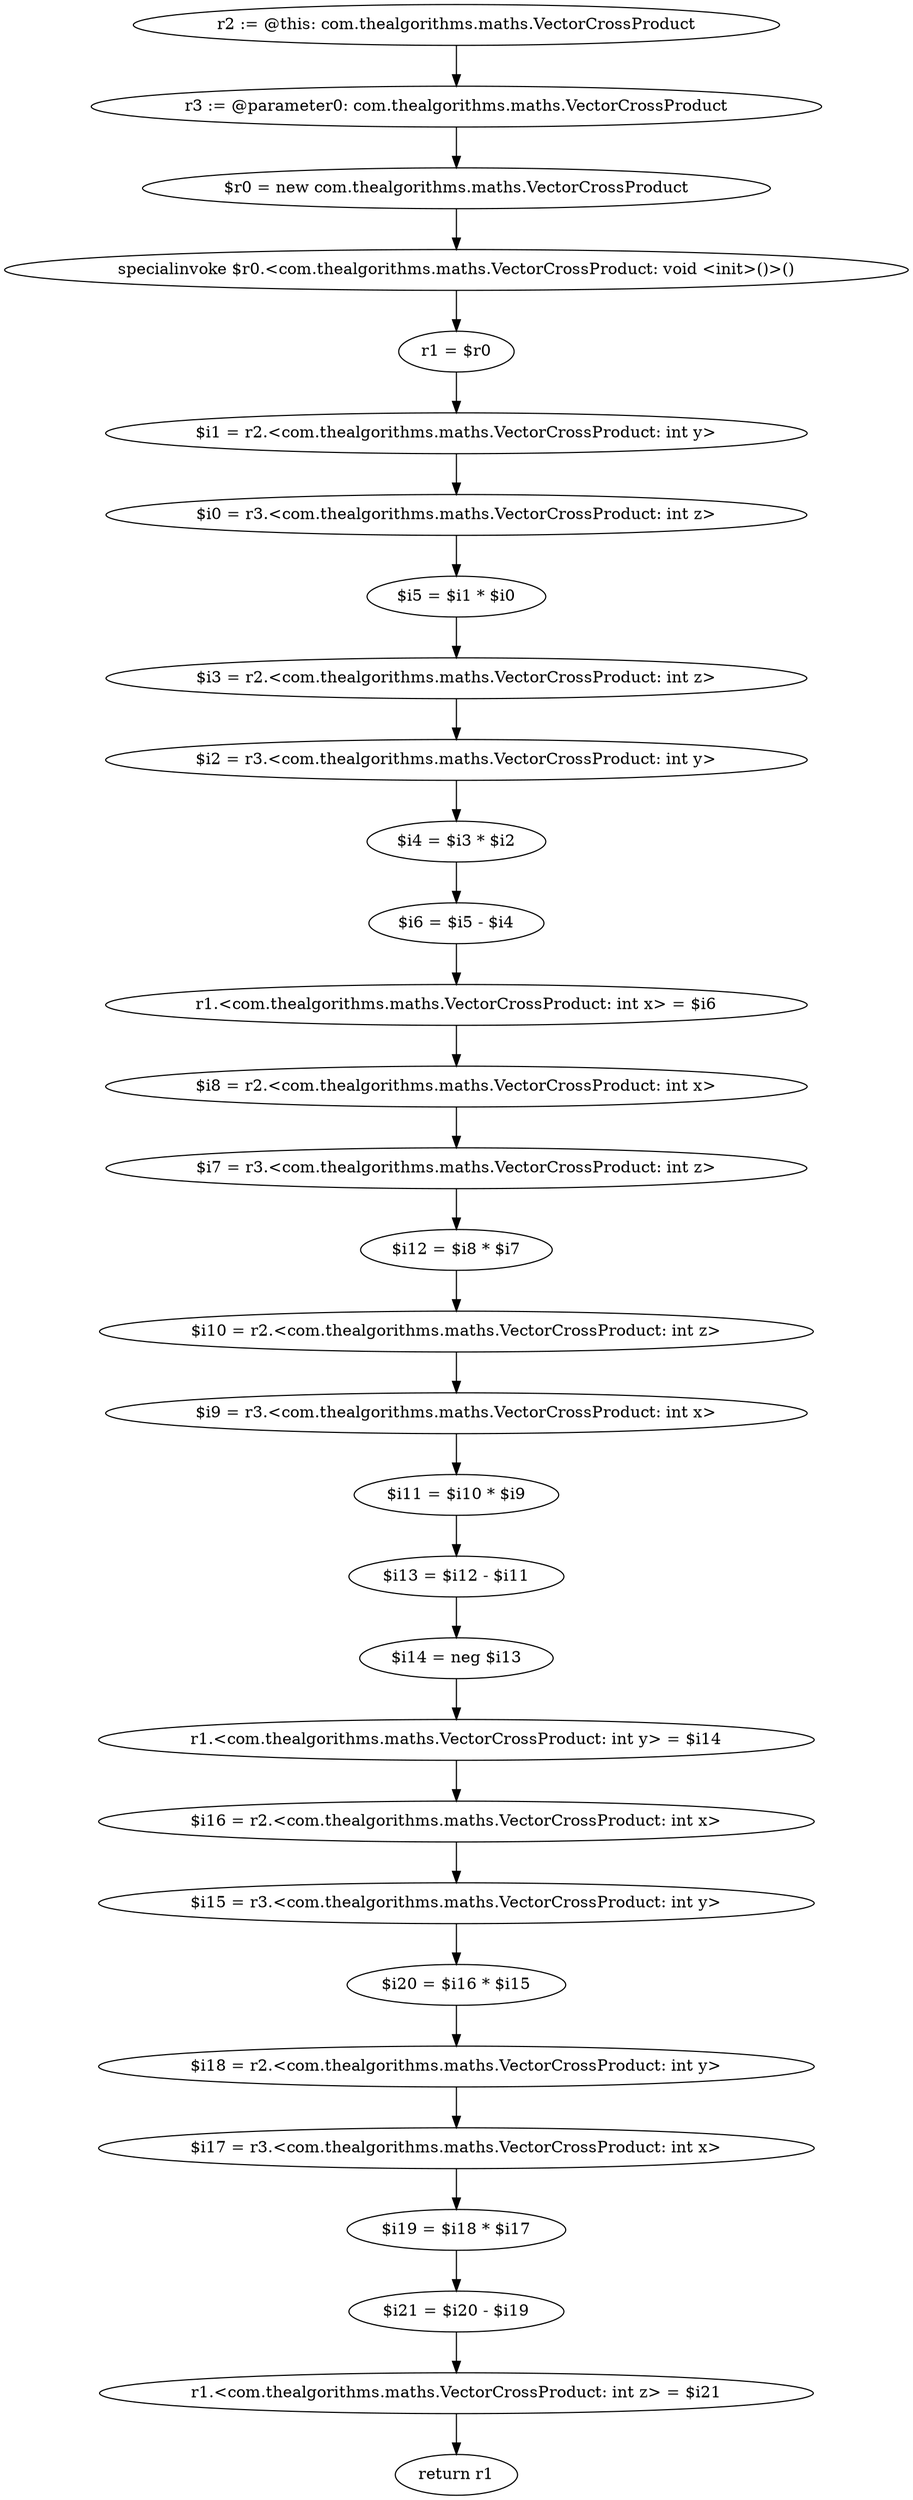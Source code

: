 digraph "unitGraph" {
    "r2 := @this: com.thealgorithms.maths.VectorCrossProduct"
    "r3 := @parameter0: com.thealgorithms.maths.VectorCrossProduct"
    "$r0 = new com.thealgorithms.maths.VectorCrossProduct"
    "specialinvoke $r0.<com.thealgorithms.maths.VectorCrossProduct: void <init>()>()"
    "r1 = $r0"
    "$i1 = r2.<com.thealgorithms.maths.VectorCrossProduct: int y>"
    "$i0 = r3.<com.thealgorithms.maths.VectorCrossProduct: int z>"
    "$i5 = $i1 * $i0"
    "$i3 = r2.<com.thealgorithms.maths.VectorCrossProduct: int z>"
    "$i2 = r3.<com.thealgorithms.maths.VectorCrossProduct: int y>"
    "$i4 = $i3 * $i2"
    "$i6 = $i5 - $i4"
    "r1.<com.thealgorithms.maths.VectorCrossProduct: int x> = $i6"
    "$i8 = r2.<com.thealgorithms.maths.VectorCrossProduct: int x>"
    "$i7 = r3.<com.thealgorithms.maths.VectorCrossProduct: int z>"
    "$i12 = $i8 * $i7"
    "$i10 = r2.<com.thealgorithms.maths.VectorCrossProduct: int z>"
    "$i9 = r3.<com.thealgorithms.maths.VectorCrossProduct: int x>"
    "$i11 = $i10 * $i9"
    "$i13 = $i12 - $i11"
    "$i14 = neg $i13"
    "r1.<com.thealgorithms.maths.VectorCrossProduct: int y> = $i14"
    "$i16 = r2.<com.thealgorithms.maths.VectorCrossProduct: int x>"
    "$i15 = r3.<com.thealgorithms.maths.VectorCrossProduct: int y>"
    "$i20 = $i16 * $i15"
    "$i18 = r2.<com.thealgorithms.maths.VectorCrossProduct: int y>"
    "$i17 = r3.<com.thealgorithms.maths.VectorCrossProduct: int x>"
    "$i19 = $i18 * $i17"
    "$i21 = $i20 - $i19"
    "r1.<com.thealgorithms.maths.VectorCrossProduct: int z> = $i21"
    "return r1"
    "r2 := @this: com.thealgorithms.maths.VectorCrossProduct"->"r3 := @parameter0: com.thealgorithms.maths.VectorCrossProduct";
    "r3 := @parameter0: com.thealgorithms.maths.VectorCrossProduct"->"$r0 = new com.thealgorithms.maths.VectorCrossProduct";
    "$r0 = new com.thealgorithms.maths.VectorCrossProduct"->"specialinvoke $r0.<com.thealgorithms.maths.VectorCrossProduct: void <init>()>()";
    "specialinvoke $r0.<com.thealgorithms.maths.VectorCrossProduct: void <init>()>()"->"r1 = $r0";
    "r1 = $r0"->"$i1 = r2.<com.thealgorithms.maths.VectorCrossProduct: int y>";
    "$i1 = r2.<com.thealgorithms.maths.VectorCrossProduct: int y>"->"$i0 = r3.<com.thealgorithms.maths.VectorCrossProduct: int z>";
    "$i0 = r3.<com.thealgorithms.maths.VectorCrossProduct: int z>"->"$i5 = $i1 * $i0";
    "$i5 = $i1 * $i0"->"$i3 = r2.<com.thealgorithms.maths.VectorCrossProduct: int z>";
    "$i3 = r2.<com.thealgorithms.maths.VectorCrossProduct: int z>"->"$i2 = r3.<com.thealgorithms.maths.VectorCrossProduct: int y>";
    "$i2 = r3.<com.thealgorithms.maths.VectorCrossProduct: int y>"->"$i4 = $i3 * $i2";
    "$i4 = $i3 * $i2"->"$i6 = $i5 - $i4";
    "$i6 = $i5 - $i4"->"r1.<com.thealgorithms.maths.VectorCrossProduct: int x> = $i6";
    "r1.<com.thealgorithms.maths.VectorCrossProduct: int x> = $i6"->"$i8 = r2.<com.thealgorithms.maths.VectorCrossProduct: int x>";
    "$i8 = r2.<com.thealgorithms.maths.VectorCrossProduct: int x>"->"$i7 = r3.<com.thealgorithms.maths.VectorCrossProduct: int z>";
    "$i7 = r3.<com.thealgorithms.maths.VectorCrossProduct: int z>"->"$i12 = $i8 * $i7";
    "$i12 = $i8 * $i7"->"$i10 = r2.<com.thealgorithms.maths.VectorCrossProduct: int z>";
    "$i10 = r2.<com.thealgorithms.maths.VectorCrossProduct: int z>"->"$i9 = r3.<com.thealgorithms.maths.VectorCrossProduct: int x>";
    "$i9 = r3.<com.thealgorithms.maths.VectorCrossProduct: int x>"->"$i11 = $i10 * $i9";
    "$i11 = $i10 * $i9"->"$i13 = $i12 - $i11";
    "$i13 = $i12 - $i11"->"$i14 = neg $i13";
    "$i14 = neg $i13"->"r1.<com.thealgorithms.maths.VectorCrossProduct: int y> = $i14";
    "r1.<com.thealgorithms.maths.VectorCrossProduct: int y> = $i14"->"$i16 = r2.<com.thealgorithms.maths.VectorCrossProduct: int x>";
    "$i16 = r2.<com.thealgorithms.maths.VectorCrossProduct: int x>"->"$i15 = r3.<com.thealgorithms.maths.VectorCrossProduct: int y>";
    "$i15 = r3.<com.thealgorithms.maths.VectorCrossProduct: int y>"->"$i20 = $i16 * $i15";
    "$i20 = $i16 * $i15"->"$i18 = r2.<com.thealgorithms.maths.VectorCrossProduct: int y>";
    "$i18 = r2.<com.thealgorithms.maths.VectorCrossProduct: int y>"->"$i17 = r3.<com.thealgorithms.maths.VectorCrossProduct: int x>";
    "$i17 = r3.<com.thealgorithms.maths.VectorCrossProduct: int x>"->"$i19 = $i18 * $i17";
    "$i19 = $i18 * $i17"->"$i21 = $i20 - $i19";
    "$i21 = $i20 - $i19"->"r1.<com.thealgorithms.maths.VectorCrossProduct: int z> = $i21";
    "r1.<com.thealgorithms.maths.VectorCrossProduct: int z> = $i21"->"return r1";
}
